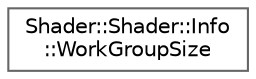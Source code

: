digraph "Graphical Class Hierarchy"
{
 // LATEX_PDF_SIZE
  bgcolor="transparent";
  edge [fontname=Helvetica,fontsize=10,labelfontname=Helvetica,labelfontsize=10];
  node [fontname=Helvetica,fontsize=10,shape=box,height=0.2,width=0.4];
  rankdir="LR";
  Node0 [id="Node000000",label="Shader::Shader::Info\l::WorkGroupSize",height=0.2,width=0.4,color="grey40", fillcolor="white", style="filled",URL="$classShader_1_1Shader_1_1Info_1_1WorkGroupSize.html",tooltip=" "];
}
